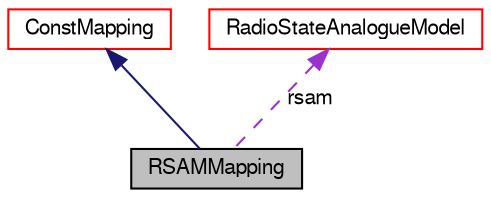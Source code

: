 digraph G
{
  edge [fontname="FreeSans",fontsize="10",labelfontname="FreeSans",labelfontsize="10"];
  node [fontname="FreeSans",fontsize="10",shape=record];
  Node1 [label="RSAMMapping",height=0.2,width=0.4,color="black", fillcolor="grey75", style="filled" fontcolor="black"];
  Node2 -> Node1 [dir=back,color="midnightblue",fontsize="10",style="solid",fontname="FreeSans"];
  Node2 [label="ConstMapping",height=0.2,width=0.4,color="red", fillcolor="white", style="filled",URL="$a00055.html",tooltip="Represents a not changeable mapping (mathematical function) from domain with at least..."];
  Node3 -> Node1 [dir=back,color="darkorchid3",fontsize="10",style="dashed",label="rsam",fontname="FreeSans"];
  Node3 [label="RadioStateAnalogueModel",height=0.2,width=0.4,color="red", fillcolor="white", style="filled",URL="$a00164.html",tooltip="This special AnalogueModel provides filtering of a Signal according to the actual..."];
}

